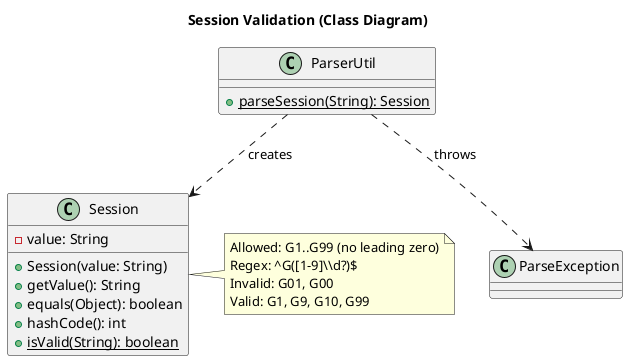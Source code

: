 @startuml
title Session Validation (Class Diagram)

class Session {
  - value: String
  + Session(value: String)
  + getValue(): String
  + equals(Object): boolean
  + hashCode(): int
  {static} + isValid(String): boolean
}

class ParserUtil {
  {static} + parseSession(String): Session
}

class ParseException

ParserUtil ..> Session : «creates»
ParserUtil ..> ParseException : «throws»

note right of Session
Allowed: G1..G99 (no leading zero)
Regex: ^G([1-9]\\d?)$
Invalid: G01, G00
Valid: G1, G9, G10, G99
end note
@enduml
